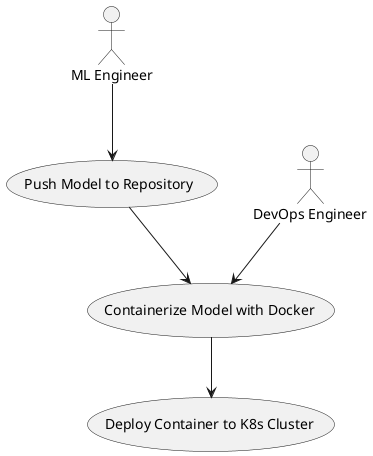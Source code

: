 @startuml
actor "ML Engineer" as mlengineer
actor "DevOps Engineer" as devops

usecase "Push Model to Repository" as uc1
usecase "Containerize Model with Docker" as uc2
usecase "Deploy Container to K8s Cluster" as uc3

mlengineer --> uc1
uc1 --> uc2
uc2 --> uc3
devops --> uc2
@enduml
